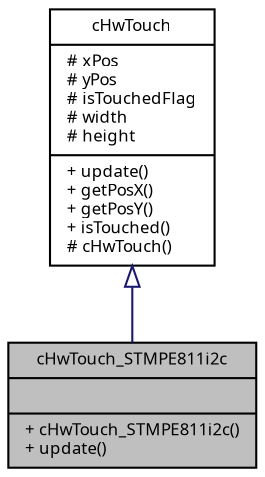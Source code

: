 digraph "cHwTouch_STMPE811i2c"
{
  edge [fontname="Sans",fontsize="8",labelfontname="Sans",labelfontsize="8"];
  node [fontname="Sans",fontsize="8",shape=record];
  Node1 [label="{cHwTouch_STMPE811i2c\n||+ cHwTouch_STMPE811i2c()\l+ update()\l}",height=0.2,width=0.4,color="black", fillcolor="grey75", style="filled", fontcolor="black"];
  Node2 -> Node1 [dir="back",color="midnightblue",fontsize="8",style="solid",arrowtail="onormal",fontname="Sans"];
  Node2 [label="{cHwTouch\n|# xPos\l# yPos\l# isTouchedFlag\l# width\l# height\l|+ update()\l+ getPosX()\l+ getPosY()\l+ isTouched()\l# cHwTouch()\l}",height=0.2,width=0.4,color="black", fillcolor="white", style="filled",URL="$classc_hw_touch.html",tooltip="Abstract class supporting touch sensor of graphic displays. "];
}
